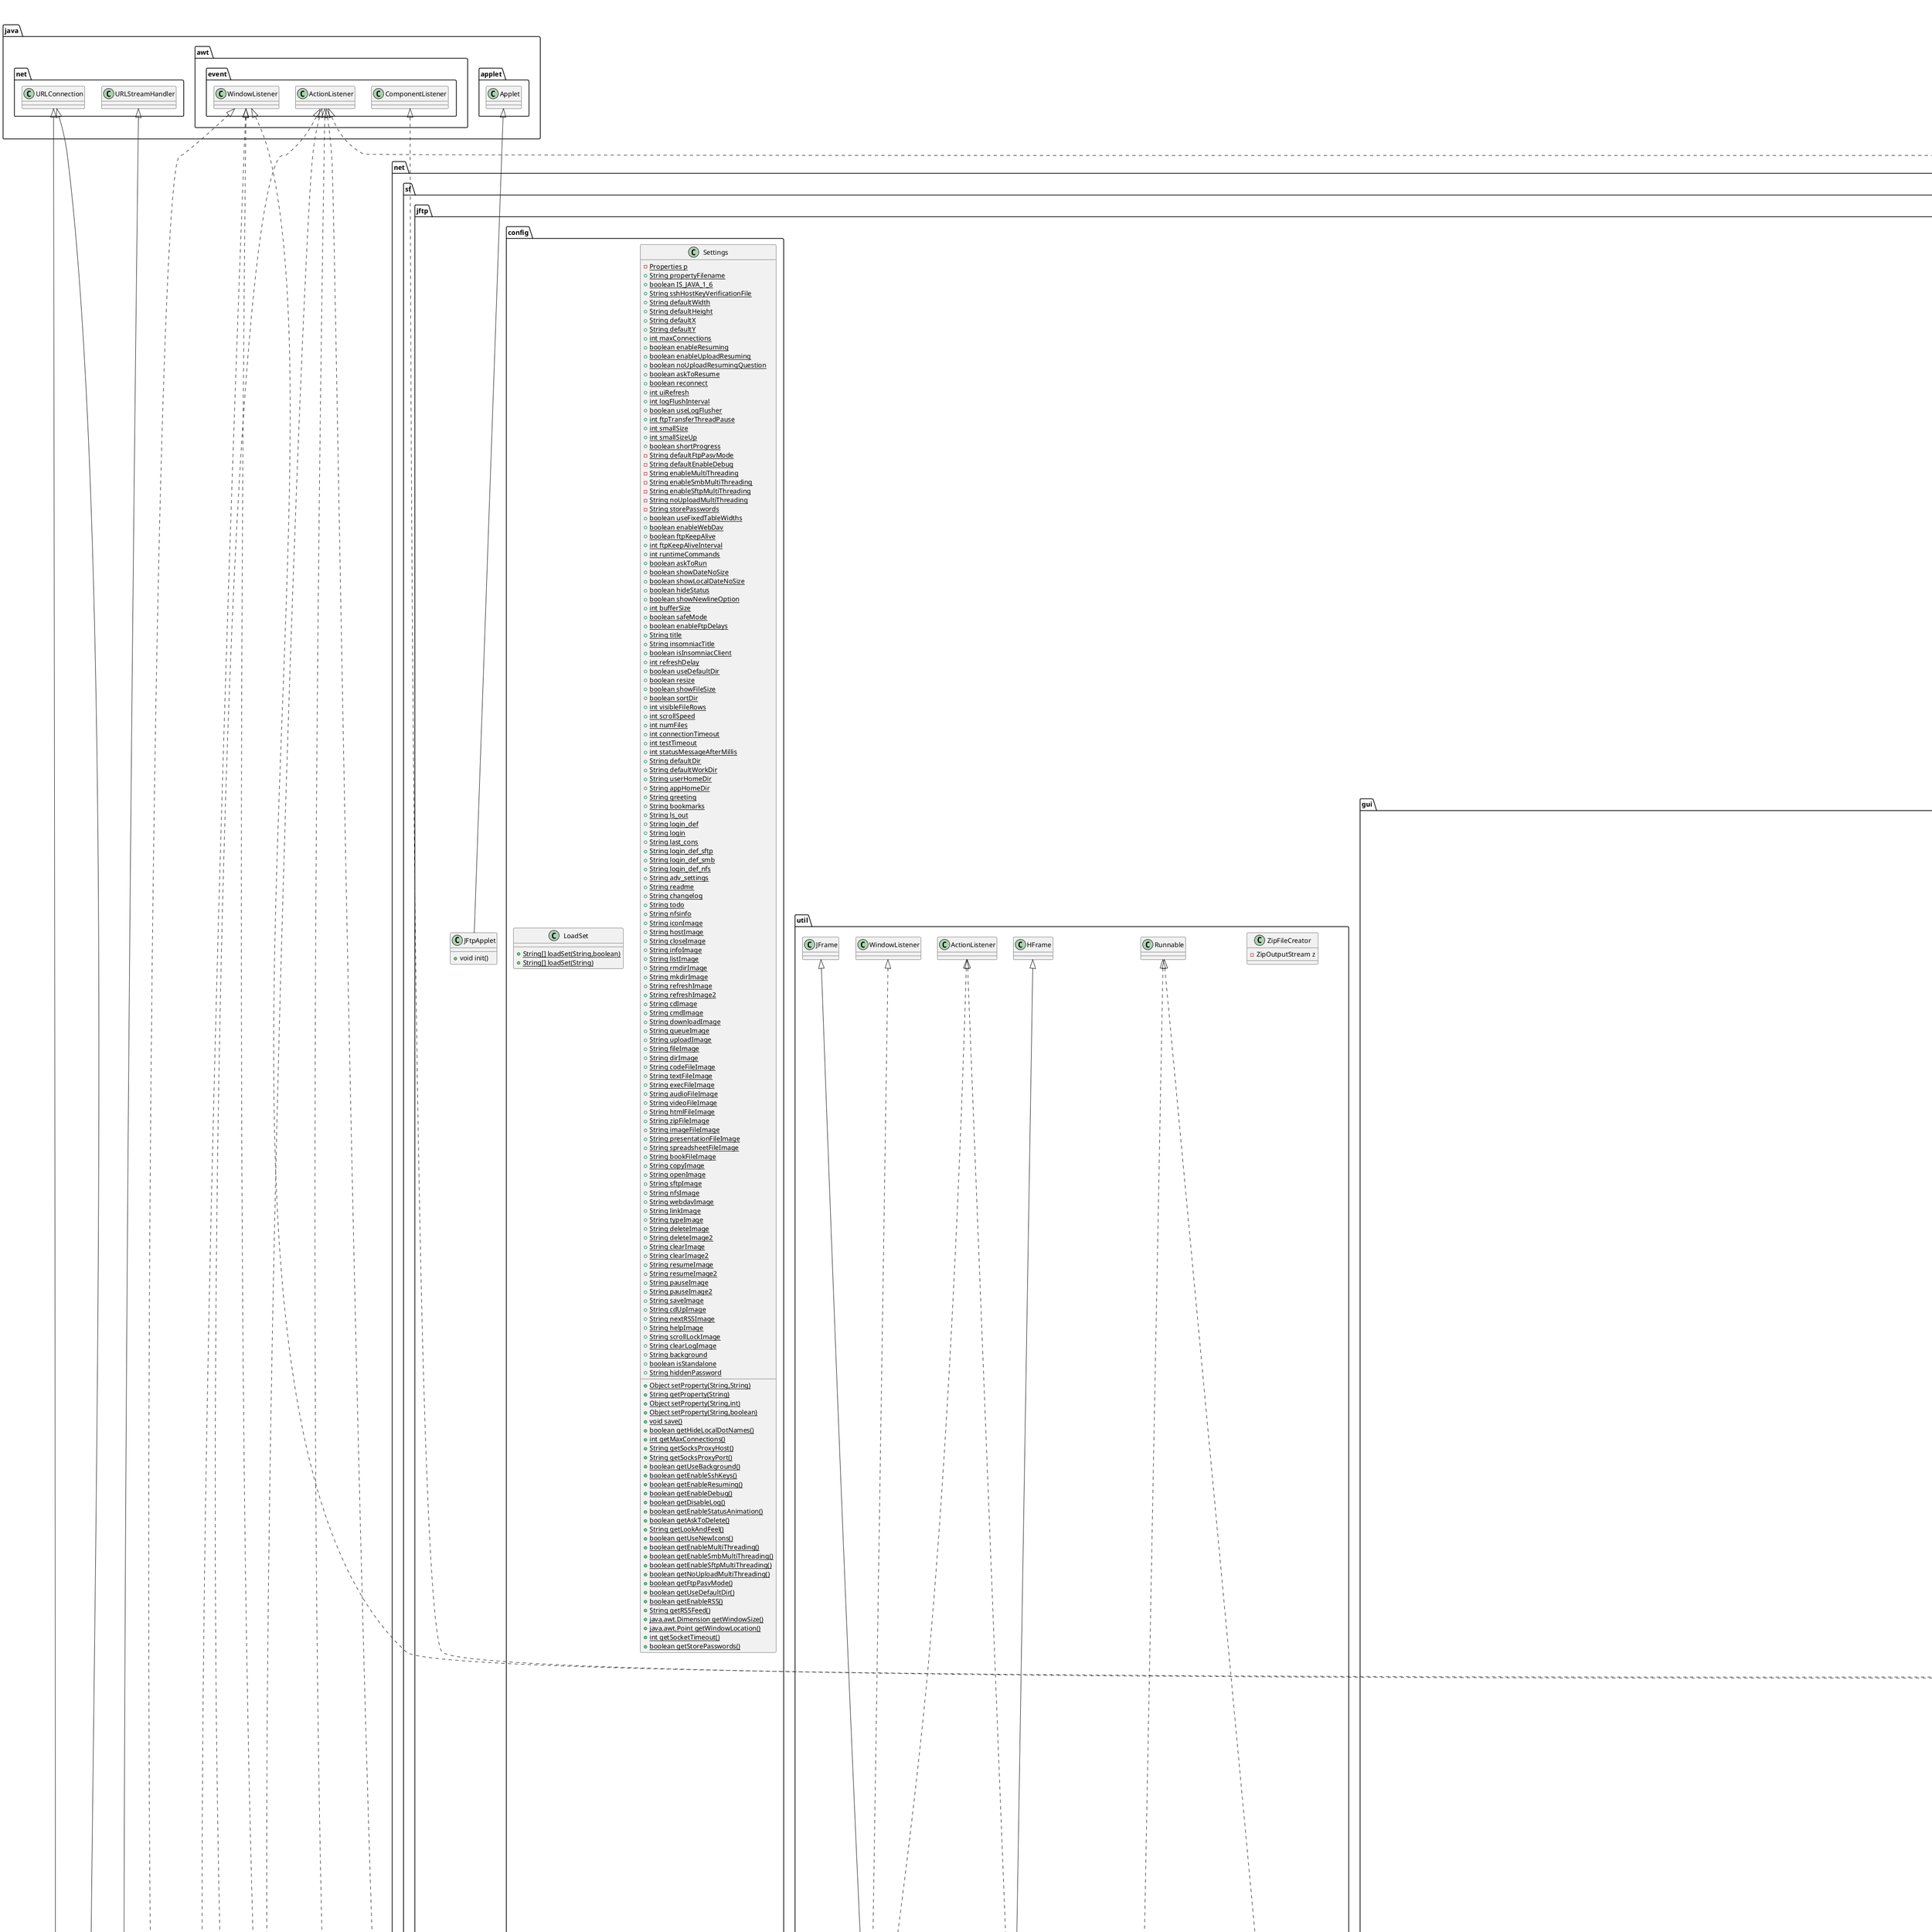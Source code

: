 @startuml
class net.sf.jftp.event.FtpEvent {
- int code
- String message
+ String eventMsg()
+ int eventCode()
}
class net.sf.jftp.gui.hostchooser.SftpHostChooser {
+ HTextField host
+ HTextField user
+ HTextField port
+ HPasswordField pass
+ JComboBox enc
+ JComboBox cs
+ JComboBox keys
+ JLabel encL
+ JLabel csL
+ JLabel keysL
+ JLabel keyfileL
- HButton ok
- HButton keyfile
- ComponentListener listener
- boolean useLocal
- String keyfileName
+ void init()
+ void stateChanged(ChangeEvent)
+ void update()
+ void update(String)
+ void actionPerformed(ActionEvent)
+ void windowClosing(WindowEvent)
+ void windowClosed(WindowEvent)
+ void windowActivated(WindowEvent)
+ void windowDeactivated(WindowEvent)
+ void windowIconified(WindowEvent)
+ void windowDeiconified(WindowEvent)
+ void windowOpened(WindowEvent)
+ void pause(int)
}
class net.sf.jftp.gui.tasks.ExternalDisplayer {
- JTextArea info
- JButton close
+ void actionPerformed(ActionEvent)
+ Insets getInsets()
}
class net.sf.jftp.gui.framework.ProgressBarList {
- int index
+ void setListData(DirEntry[])
+ ProgressbarItem getSelectedValue()
+ int getSelectedIndex()
+ void setSelectedIndex(int)
+ void setTransferred(String,long,String,long)
}
class net.sf.jftp.gui.hostchooser.NfsHostChooser {
+ {static} HTextField host
+ {static} HTextField user
+ {static} HPasswordField pass
+ {static} HButton info
- HPanel okP
- HButton ok
- ComponentListener listener
- boolean useLocal
+ void init()
+ void update()
+ void actionPerformed(ActionEvent)
+ void windowClosing(WindowEvent)
+ void windowClosed(WindowEvent)
+ void windowActivated(WindowEvent)
+ void windowDeactivated(WindowEvent)
+ void windowIconified(WindowEvent)
+ void windowDeiconified(WindowEvent)
+ void windowOpened(WindowEvent)
+ void pause(int)
}
class net.sf.jftp.gui.framework.GUIDefaults {
+ {static} Color mainBack
+ {static} Color back
+ {static} Color sizeBack
+ {static} Color front
+ {static} Color white
+ {static} Color red
+ {static} Color blue
+ {static} Color green
+ {static} Color activeColor
+ {static} Color activatedColor
+ {static} Color cdColor
+ {static} Color deniedColor
+ {static} Color writableColor
+ {static} Color defaultColor
+ {static} Color light
+ {static} Color lightActive
+ {static} Font small
+ {static} Font font
+ {static} Font active
+ {static} Font menuFont
+ {static} Font status
+ {static} Font monospaced
}
class net.sf.jftp.gui.tasks.Remover {
- HTextField text
- HButton ok
- HButton cancel
- HPanel okP
- String type
+ void actionPerformed(ActionEvent)
}
class net.sf.jftp.system.logging.SystemLogger {
+ void debug(String)
+ void debugRaw(String)
+ void debug(String,Throwable)
+ void warn(String)
+ void warn(String,Throwable)
+ void error(String)
+ void error(String,Throwable)
+ void info(String)
+ void info(String,Throwable)
+ void fatal(String)
+ void fatal(String,Throwable)
}
class net.sf.jftp.gui.tasks.HttpBrowser {
+ void hyperlinkUpdate(HyperlinkEvent)
}
class net.sf.jftp.net.FtpKeepAliveThread {
- Thread runner
- FtpConnection conn
+ void run()
}
class net.sf.jftp.gui.framework.Updater {
}
class net.sf.jftp.tools.FileSearch {
- int currentDepth
- Hashtable checked
+ {static} boolean quiet
+ {static} boolean ultraquiet
~ String localDir
~ int MAX
~ int MIN_TERM
~ int MIN_FACTOR
~ boolean LOAD
~ String[] typeArray
~ String[] termArray
~ String[] optArray
~ String[] ignoreArray
~ String[] scanArray
+ {static} void main(String[])
}
class net.sf.jftp.tools.Getter {
- String localDir
+ String fetch(String)
+ void fetch(String,boolean)
+ {static} void chill(int)
}
class net.sf.jftp.util.JHostChooser {
- JLabel hostL
- JLabel portL
- JTextField host
- JTextField port
- JPanel p1
- JPanel okP
- JButton ok
+ void actionPerformed(ActionEvent)
+ Insets getInsets()
}
class net.sf.jftp.gui.tasks.PathChanger {
- HTextField text
- HButton ok
- String type
+ void actionPerformed(ActionEvent)
}
class net.sf.jftp.gui.tasks.ProxyChooser {
- HTextField proxy
- HTextField port
- HButton ok
+ void actionPerformed(ActionEvent)
}
class net.sf.jftp.net.server.FtpServer {
- int port
- int dataPort
+ void run()
+ {static} void main(String[])
}
class net.sf.jftp.gui.base.UIUtils {
+ {static} String getPasswordFromUser(JComponent)
+ {static} void runCommand(String)
}
class net.sf.jftp.gui.base.Spawn {
- Thread runner
- String cmd
+ void run()
}
class net.sf.jftp.gui.base.dir.DirEntry {
+ {static} int R
+ {static} int W
+ {static} int DENIED
~ {static} Hashtable extensionMap
~ {static} Object[] extensions
+ String file
- JLabel c
+ boolean selected
+ ActionListener who
- Image img
+ boolean isFile
- boolean isDirectory
- long size
- long transferred
- boolean isLink
- int accessible
- boolean noRender
+ Date date
+ void setFile()
+ void setDirectory()
+ void setNoRender()
+ boolean getNoRender()
+ void setPermission(int)
+ int getPermission()
+ void setSelected(boolean)
+ boolean isDirectory()
+ boolean isFile()
+ boolean isSelected()
+ String toString()
+ Image getImage()
+ ImageIcon getImageIcon()
+ void setDate(Date)
+ String getDate()
+ void setFileSize(long)
+ String getFileSize()
+ long getRawSize()
+ void setLink()
+ boolean isLink()
+ long getTransferred()
+ void setTransferred(long)
}
class net.sf.jftp.net.wrappers.WebdavConnection {
+ {static} int webdavBuffer
- String path
- String pwd
- Vector listeners
- String[] files
- String[] size
- int[] perms
- String baseFile
- int fileCount
- boolean shortProgress
- String user
- String pass
+ int removeFileOrDir(String)
+ void sendRawCommand(String)
+ void disconnect()
+ boolean isConnected()
+ String getPWD()
+ boolean cdup()
+ boolean mkdir(String)
+ void list()
+ boolean chdir(String)
+ boolean chdirNoRefresh(String)
+ String getLocalPath()
+ String processPath(String)
+ boolean setLocalPath(String)
+ String[] sortLs()
+ String[] sortSize()
+ int[] getPermissions()
+ int handleDownload(String)
+ int handleUpload(String)
+ int download(String)
+ int upload(String)
+ int upload(String,InputStream)
+ InputStream getDownloadInputStream(String)
+ void addConnectionListener(ConnectionListener)
+ void setConnectionListeners(Vector)
+ void fireDirectoryUpdate()
+ boolean login(String,String)
+ void fireProgressUpdate(String,String,int)
+ Date[] sortDates()
+ boolean rename(String,String)
}
class net.sf.jftp.gui.framework.HButton {
}
class net.sf.jftp.gui.base.Properties {
- Label fileL
- Label sizeL
- HButton ok
- HPanel okP
- String type
- String file
+ void actionPerformed(ActionEvent)
}
class net.sf.jftp.net.wrappers.StartConnection {
+ {static} FtpConnection con
+ {static} String keyfile
+ {static} void setSshKeyfile(String)
+ {static} boolean startCon(String,String,String,String,int,String,boolean)
+ {static} int startFtpCon(String,String,String,int,String,boolean)
+ {static} int startFtpCon(String,String,String,int,String,boolean,String)
}
class net.sf.jftp.net.DataConnection {
+ {static} String GET
+ {static} String PUT
+ {static} String FAILED
+ {static} String FINISHED
+ {static} String DFINISHED
+ {static} String GETDIR
+ {static} String PUTDIR
- BufferedInputStream in
- BufferedOutputStream out
- Thread reciever
- int port
+ Socket sock
- ServerSocket ssock
- String type
- String file
- String host
- boolean resume
+ boolean finished
- boolean isThere
- long start
- FtpConnection con
- int skiplen
- boolean justStream
- boolean ok
- String localfile
- String newLine
- String LINEEND
+ void run()
+ InputStream getInputStream()
+ FtpConnection getCon()
+ void reset()
+ boolean isThere()
+ void setType(String)
+ boolean isOK()
+ void interrupt()
}
class net.sf.jftp.net.server.FtpServerSocket {
+ {static} int port
+ {static} int dataPort
- {static} ArrayList commands
- Socket socket
- BufferedReader in
- PrintWriter out
- Hashtable methods
- File directory
- ResourceBundle bundle
- ServerSocket pasvSocket
- boolean passive
- int activePort
- String structure
- String transferMode
- String type
- String rootDir
- String currentDir
+ void motd()
+ void user(String)
+ void pass(String)
+ void syst(String)
+ void type(String)
+ void stru(String)
+ void mode(String)
+ void rein(String)
+ void smnt(String)
+ void quit(String)
+ void pwd(String)
+ void cwd(String)
+ void cdup(String)
+ void noop(String)
+ void help(String)
+ void stat(String)
+ void mkd(String)
+ void feat(String)
+ void pasv(String)
+ void list(String)
+ void nlst(String)
+ void port(String)
+ void opts(String)
+ void lang(String)
+ void auth(String)
+ void setRoot(String)
+ void run()
+ {static} void main(String[])
}
class net.sf.jftp.JFtpApplet {
+ void init()
}
class net.sf.jftp.gui.base.dir.DirPanel {
+ int length
+ String[] files
+ DirEntry[] dirEntry
+ String type
+ long oldtime
+ DownloadList dList
+ BasicConnection con
+ String path
+ JList jl
+ boolean setPath(String)
+ void setType(String)
+ String getPath()
+ String getType()
+ void setDownloadList(DownloadList)
+ BasicConnection getCon()
+ void setCon(BasicConnection)
+ void fresh()
+ void actionPerformed(Object,String)
+ void lock(boolean)
+ void unlock(boolean)
}
class net.sf.jftp.event.EventProcessor {
- {static} Hashtable table
- Vector buffer
- boolean done
+ void accept(Event)
+ {static} void addHandler(int,EventHandler)
+ boolean handle(Event)
+ void run()
}
class net.sf.jftp.gui.framework.HImage {
+ {static} Image getImage(Component,String)
+ {static} ImageIcon getImageIcon(String,String)
}
class net.sf.jftp.gui.base.LogFlusher {
- Thread runner
+ void run()
}
class net.sf.jftp.gui.tasks.NativeHttpBrowser {
+ {static} void main(String[])
}
class net.sf.jftp.gui.framework.ProgressbarItem {
- DirEntry d
- JProgressBar bar
+ void update(long,long,String)
+ DirEntry getDirEntry()
+ void deselect()
+ void select()
+ Insets getInsets()
}
class net.sf.jftp.net.JConnection {
- int timeout
- String host
- int port
- PrintStream out
- BufferedReader in
- Socket s
- boolean isOk
- boolean established
- Thread runner
- int localPort
+ void run()
+ boolean isThere()
+ void send(String)
+ PrintStream getInetOutputStream()
+ BufferedReader getReader()
+ int getLocalPort()
+ InetAddress getLocalAddress()
+ BufferedReader getIn()
+ void setIn(BufferedReader)
+ PrintStream getOut()
+ void setOut(PrintStream)
}
class net.sf.jftp.net.wrappers.HttpTransfer {
- String url
- String localPath
- String file
+ boolean work
+ boolean pause
+ Thread runner
- Vector listeners
- int stat
- ConnectionHandler handler
+ void prepare()
+ void run()
+ void fireProgressUpdate(String,String,int)
+ int getStatus()
+ boolean hasStarted()
+ FtpConnection getFtpConnection()
+ DataConnection getDataConnection()
}
abstract class net.sf.jftp.net.Transfer {
+ {static} String PAUSED
+ {static} String QUEUED
+ {static} String REMOVED
+ {static} String UPLOAD
+ {static} String DOWNLOAD
+ boolean work
+ boolean pause
+ {abstract}void prepare()
+ {abstract}int getStatus()
+ {abstract}boolean hasStarted()
+ {abstract}FtpConnection getFtpConnection()
+ {abstract}DataConnection getDataConnection()
}
class net.sf.jftp.gui.tasks.HostList {
- String promptHost
- String promptUser
- String promptPass
- String promptName
- String promptPort
- String promptButtonCancel
- String promptButtonOk
- String promptButtonSave
- String promptButtonNew
- String promptButtonDelete
- String promptDialogTitle
- JPanel jpHostInfo
- JTextField jtfHost
- JTextField jtfUser
- JPasswordField jtfPass
- JTextField jtfName
- JTextField jtfPort
- JLabel jlHost
- JLabel jlUser
- JLabel jlPass
- JLabel jlName
- JLabel jlPort
- JSplitPane jsplitpane
- JScrollPane jscrollpane
- JPanel jpbuttons
- JButton jbsave
- JButton jbcancel
- JButton jbok
- JButton jbnew
- JButton jbdelete
- JList hostList
- DefaultListModel hostListModel
- FtpHost selectedHostInfo
+ FtpHost getFtpHost()
+ void onSelectHost()
+ void onDelete()
+ void onSave()
+ void onOk()
+ void onCancel()
+ void onNew()
}
class net.sf.jftp.event.EventCollector {
# Vector buffer
+ void accept(Event)
}
class net.sf.jftp.net.wrappers.SmbConnection {
+ {static} int smbBuffer
- String path
- String pwd
- Vector listeners
- String[] files
- String[] size
- int[] perms
- String user
- String pass
- String host
- String domain
- String baseFile
- int fileCount
- boolean isDirUpload
- boolean shortProgress
- boolean dummy
- boolean connected
+ int removeFileOrDir(String)
+ void sendRawCommand(String)
+ void disconnect()
+ boolean isConnected()
+ String getPWD()
+ boolean cdup()
+ boolean mkdir(String)
+ void list()
+ boolean chdir(String)
+ boolean chdir(String,boolean)
+ boolean chdirNoRefresh(String)
+ String getLocalPath()
+ boolean setLocalPath(String)
+ String[] sortLs()
+ String[] sortSize()
+ int[] getPermissions()
+ int handleUpload(String)
+ int handleDownload(String)
+ int upload(String)
+ int download(String)
+ void addConnectionListener(ConnectionListener)
+ void setConnectionListeners(Vector)
+ void fireDirectoryUpdate()
+ boolean login(String,String)
+ void fireProgressUpdate(String,String,int)
+ void fireActionFinished(SmbConnection)
+ int upload(String,InputStream)
+ InputStream getDownloadInputStream(String)
+ Date[] sortDates()
+ boolean rename(String,String)
}
class net.sf.jftp.system.CommandLine {
- EventCollector eventCollector
+ boolean handle(Event)
+ void run()
+ {static} void main(String[])
}
class net.sf.jftp.JFtp {
+ {static} boolean mainUsed
+ {static} StatusPanel statusP
+ {static} JLabel statusL
+ {static} JFrame mainFrame
+ {static} Dir localDir
+ {static} Dir remoteDir
+ {static} DownloadList dList
+ {static} DownloadQueue dQueue
+ {static} boolean uiBlocked
+ {static} HostInfo hostinfo
- {static} ConnectionHandler defaultConnectionHandler
+ {static} JDesktopPane desktop
- {static} JScrollPane logSp
+ {static} JTextArea log
+ {static} boolean doScroll
+ {static} AppMenuBar menuBar
+ {static} int CAPACITY
+ {static} int CONNECTION_DATA_LENGTH
+ {static} DropTarget dropTarget
+ {static} DropTargetListener dtListener
+ {static} int acceptableActions
- LogFlusher flusher
- boolean initSize
+ JTabbedPane remoteConnectionPanel
+ JTabbedPane localConnectionPanel
- String oldText
- HDesktopBackground background
- JToolBar bottomBar
- JSplitPane workP
- JSplitPane logP
- JInternalFrame j1
- JInternalFrame j2
- JInternalFrame j3
- JInternalFrame j4
- JInternalFrame j5
- {static} Hashtable<String,JInternalFrame> internalFrames
+ HostChooser hc
- String buffer
- long oldtime
- UpdateDaemon daemon
+ RSSFeeder feeder
+ void init()
+ void addRSS()
+ {static} String getHost()
+ {static} void setHost(String)
+ {static} void localUpdate()
+ {static} void remoteUpdate()
+ void windowClosing(WindowEvent)
+ {static} void safeDisconnect()
+ void windowClosed(WindowEvent)
+ void windowActivated(WindowEvent)
+ void windowDeactivated(WindowEvent)
+ void windowIconified(WindowEvent)
+ void windowDeiconified(WindowEvent)
+ void windowOpened(WindowEvent)
+ void componentHidden(ComponentEvent)
+ void componentMoved(ComponentEvent)
+ void componentShown(ComponentEvent)
+ void componentResized(ComponentEvent)
+ void addBackgroundImage()
+ {static} void main(String[])
+ {static} void clearLog()
+ void debug(String)
+ void debugRaw(String)
+ void debug(String,Throwable)
+ void warn(String)
+ void warn(String,Throwable)
+ void error(String)
+ void error(String,Throwable)
+ void info(String)
+ void info(String,Throwable)
+ void fatal(String)
+ void fatal(String,Throwable)
+ void debugSize(int,boolean,boolean,String)
+ {static} String getVersion()
+ {static} ConnectionHandler getConnectionHandler()
+ void fireUpdate()
+ void ensureLogging()
+ void setLookAndFeel(String)
+ void addConnection(String,BasicConnection)
+ void addLocalConnection(String,BasicConnection)
+ void stateChanged(ChangeEvent)
+ void closeCurrentTab()
+ void closeCurrentLocalTab()
+ void addToDesktop(String,Component,int,int)
+ void removeFromDesktop(int)
+ {static} void setAppCursor(Cursor)
+ void setClosable(int,boolean)
+ void setLocation(int,int,int)
+ {static} void updateMenuBar()
+ void internalFrameClosing(InternalFrameEvent)
+ void internalFrameActivated(InternalFrameEvent)
+ void internalFrameClosed(InternalFrameEvent)
+ void internalFrameDeactivated(InternalFrameEvent)
+ void internalFrameDeiconified(InternalFrameEvent)
+ void internalFrameIconified(InternalFrameEvent)
+ void internalFrameOpened(InternalFrameEvent)
+ void drop()
+ void handleDrop(DropTargetDropEvent,Transferable)
}
class net.sf.jftp.JFtp$DTListener {
+ void dragEnter(DropTargetDragEvent)
+ void dragOver(DropTargetDragEvent)
+ void dropActionChanged(DropTargetDragEvent)
+ void dragExit(DropTargetEvent)
+ void drop(DropTargetDropEvent)
}
class net.sf.jftp.gui.framework.TransferComponent {
}
class net.sf.jftp.net.FtpURLStreamHandler {
+ URLConnection openConnection(URL)
}
interface net.sf.jftp.event.FtpEventConstants {
+ {static} int FTPCommand
+ {static} int FTPPrompt
+ {static} int FTPShutdown
}
class net.sf.jftp.gui.base.dir.DirCellRenderer {
~ {static} ImageIcon longIcon
~ {static} ImageIcon shortIcon
- Object value
+ Component getListCellRendererComponent(JList,Object,int,boolean,boolean)
}
class net.sf.jftp.gui.base.LocalDir {
~ {static} String deleteString
~ {static} String mkdirString
~ {static} String refreshString
~ {static} String cdString
~ {static} String cmdString
~ {static} String downloadString
~ {static} String uploadString
~ {static} String zipString
~ {static} String cpString
~ {static} String rnString
~ {static} String cdUpString
~ HImageButton deleteButton
~ HImageButton mkdirButton
~ HImageButton cmdButton
~ HImageButton refreshButton
~ HImageButton cdButton
~ HImageButton uploadButton
~ HImageButton zipButton
~ HImageButton cpButton
~ HImageButton rnButton
- DirCanvas label
- boolean pathChanged
- boolean firstGui
- int pos
- JPanel p
- JToolBar buttonPanel
- JToolBar currDirPanel
- DefaultListModel jlm
- JScrollPane jsp
- int tmpindex
- Hashtable dummy
- JPopupMenu popupMenu
- JMenuItem runFile
- JMenuItem viewFile
- JMenuItem props
- DirEntry currentPopup
- String sortMode
~ String[] sortTypes
- JComboBox sorter
~ HImageButton cdUpButton
- boolean dateEnabled
+ void gui_init()
+ void doChdir(String)
+ void setViewPort()
+ void gui(boolean)
+ void setDirList(boolean)
+ boolean chdir(String)
+ void actionPerformed(ActionEvent)
+ void blockedTransfer(int)
+ void lock(boolean)
+ void unlock(boolean)
+ void fresh()
+ void transfer()
+ void startTransfer(DirEntry)
+ void transfer(int)
+ void safeUpdate()
+ void actionPerformed(Object,String)
+ void updateProgress(String,String,long)
+ void connectionInitialized(BasicConnection)
+ void actionFinished(BasicConnection)
+ void connectionFailed(BasicConnection,String)
+ void updateRemoteDirectory(BasicConnection)
+ void showContentWindow(String,DirEntry)
+ void keyPressed(KeyEvent)
+ void keyReleased(KeyEvent)
+ void keyTyped(KeyEvent)
}
class net.sf.jftp.system.UpdateDaemon {
- {static} int rem
- {static} int loc
- {static} int log
- {static} int reg
- {static} int cal
- Thread runner
- JFtp jftp
+ {static} void updateRemoteDirGUI()
+ {static} void updateRemoteDir()
+ {static} void updateLocalDir()
+ {static} void updateLog()
+ {static} void updateCall()
+ void run()
}
class net.sf.jftp.net.ConnectionHandler {
- Hashtable<String,Transfer> connections
+ void addConnection(String,Transfer)
+ void removeConnection(String)
+ Hashtable<String,Transfer> getConnections()
+ int getConnectionSize()
}
class net.sf.jftp.gui.tasks.Renamer {
+ HTextField text
- HButton ok
- HPanel okP
- String oldName
- String path
+ void actionPerformed(ActionEvent)
}
abstract class net.sf.jftp.event.Event {
+ {abstract}int eventCode()
}
class net.sf.jftp.net.FilesystemConnection {
+ {static} int filesystemBuffer
- String path
- String pwd
- Vector<ConnectionListener> listeners
- String[] files
- String[] size
- int[] perms
- String baseFile
- int fileCount
- boolean shortProgress
+ Vector<Date> dateVector
+ int removeFileOrDir(String)
+ void sendRawCommand(String)
+ void disconnect()
+ boolean isConnected()
+ String getPWD()
+ boolean cdup()
+ boolean mkdir(String)
+ void list()
+ boolean chdir(String)
+ boolean chdirNoRefresh(String)
+ String getLocalPath()
+ String processPath(String)
+ boolean setLocalPath(String)
+ String[] sortLs()
+ String[] sortSize()
+ int[] getPermissions()
+ int handleDownload(String)
+ int handleUpload(String)
+ int download(String)
+ int upload(String)
+ int upload(String,InputStream)
+ InputStream getDownloadInputStream(String)
+ void addConnectionListener(ConnectionListener)
+ void setConnectionListeners(Vector<ConnectionListener>)
+ void fireDirectoryUpdate()
+ boolean login(String,String)
+ void fireProgressUpdate(String,String,int)
+ Date[] sortDates()
+ boolean rename(String,String)
}
class net.sf.jftp.gui.framework.LoadPanel {
}
class net.sf.jftp.net.FtpURLConnection {
- FtpConnection connection
- String username
- String password
- int loginFlag
+ void connect()
+ FtpConnection getFtpConnection()
+ InputStream getInputStream()
+ OutputStream getOutputStream()
+ String getUser()
+ String getPass()
+ String getHost()
+ int getPort()
+ int getLoginResponse()
+ boolean loginSucceeded()
+ {static} void main(String[])
}
class net.sf.jftp.net.FtpTransfer {
- String host
- int port
- String localPath
- String remotePath
- String file
- String user
- String pass
- FtpConnection con
- String type
+ Thread runner
- int stat
- boolean started
- ConnectionHandler handler
- Vector<ConnectionListener> listeners
- String newName
- int transferStatus
- String crlf
+ void prepare()
+ void run()
+ int getStatus()
+ int getTransferStatus()
+ boolean hasStarted()
+ FtpConnection getFtpConnection()
+ DataConnection getDataConnection()
}
class net.sf.jftp.gui.framework.HFrame {
+ void fixLocation()
+ {static} void fixLocation(Window)
}
class net.sf.jftp.gui.base.StatusCanvas {
~ JLabel host
~ JLabel separator
~ JLabel text
~ String drawText
~ int pos
~ Image image
~ Graphics offg
~ boolean slide
~ int interval
~ boolean fwd
+ void setInterval(int)
+ void forward()
+ void setText(String)
+ void scrollText(String)
+ void setHost(String)
+ String getHost()
+ void fresh()
+ void paintComponent(Graphics)
+ void update(Graphics)
}
class net.sf.jftp.net.FtpConnection {
- {static} boolean TESTMODE
+ {static} String ASCII
+ {static} String BINARY
+ {static} String EBCDIC
+ {static} String L8
+ {static} String STREAM
+ {static} String BLOCKED
+ {static} String COMPRESSED
- {static} String NEGATIVE
- {static} String NEGATIVE2
- {static} String POSITIVE
- {static} String PROCEED
- {static} char MORE_LINES_APPENDED
+ {static} String LIST_DEFAULT
+ {static} String LIST
- {static} boolean useStream
- {static} boolean useBlocked
- {static} boolean useCompressed
- {static} int porta
- {static} int portb
+ boolean hasUploaded
+ boolean work
- boolean msg
- boolean ok
- String pwd
- String initCWD
- String[] loginAck
- String osType
- String dataType
- List<FtpTransfer> transfers
- boolean modeStreamSet
- DataConnection dcon
- Vector<ConnectionListener> listeners
- ConnectionHandler handler
- FtpKeepAliveThread keepAliveThread
- String localPath
- String host
- String username
- String password
- int port
- BufferedReader in
- JConnection jcon
- boolean connected
- boolean shortProgress
- boolean isDirUpload
- String baseFile
- int fileCount
- String typeNow
- String crlf
+ Vector<Date> dateVector
+ Vector<String> currentListing
+ Vector<String> currentFiles
+ Vector<String> currentSizes
+ Vector<String> currentPerms
+ int login(String,String)
+ FtpKeepAliveThread getKeepAliveThread()
+ String[] sortSize()
+ int[] getPermissions()
+ String[] sortLs()
+ String getOsType()
+ int handleDownload(String)
+ int download(String)
+ InputStream getDownloadInputStream(String)
+ int handleUpload(String)
+ int handleUpload(String,String)
+ int upload(String)
+ int upload(String,String)
+ int upload(String,InputStream)
+ int upload(String,String,InputStream)
+ int removeFileOrDir(String)
+ void disconnect()
+ void sendRawCommand(String)
+ String getLine(String)
+ String getLine(String[])
+ boolean isConnected()
+ String getPWD()
+ String getCachedPWD()
+ boolean chdirRaw(String)
+ boolean cdup()
+ boolean mkdir(String)
+ void list()
+ boolean chdir(String)
+ boolean chdirNoRefresh(String)
+ void pause(int)
+ String getLocalPath()
+ boolean setLocalPath(String)
+ int exists(String)
+ boolean rename(String,String)
+ int getPort()
+ void binary()
+ void ascii()
+ boolean type(String)
+ String getTypeNow()
+ void noop()
+ void abort()
+ String system()
+ void modeStream()
+ void modeBlocked()
+ void modeCompressed()
+ String mode(String)
+ String getHost()
+ String getUsername()
+ String getPassword()
+ DataConnection getDataConnection()
+ void addConnectionListener(ConnectionListener)
+ void setConnectionListeners(Vector<ConnectionListener>)
+ void fireDirectoryUpdate(FtpConnection)
+ void fireProgressUpdate(String,String,long)
+ void fireConnectionInitialized(FtpConnection)
+ void fireConnectionFailed(FtpConnection,String)
+ void fireActionFinished(FtpConnection)
+ ConnectionHandler getConnectionHandler()
+ void setConnectionHandler(ConnectionHandler)
+ FtpTransfer getLastInitiatedTransfer()
+ void abortTransfer()
+ Date[] sortDates()
+ String getCRLF()
+ BufferedReader getIn()
+ void setIn(BufferedReader)
+ BufferedReader getCommandInputReader()
+ OutputStream getCommandOutputStream()
}
class net.sf.jftp.tools.HttpSpider {
- HTextField host
- HTextField type
- HTextField depth
- HTextField dir
- JPanel p1
- JPanel okP
- JButton ok
- int currentDepth
- int MAX
- String[] typeArray
- String localDir
- String[] argv
- Thread runner
- boolean stopflag
- JButton stop
+ void actionPerformed(ActionEvent)
+ void run()
+ Insets getInsets()
}
class net.sf.jftp.tools.Holer {
- String localDir
+ String holZeug(String)
+ void bringAnStart(String,boolean)
}
class net.sf.jftp.net.wrappers.Sftp2Connection {
+ {static} int smbBuffer
- String path
- String pwd
- Vector listeners
- String[] files
- String[] size
- int[] perms
- String user
- String pass
- String host
- String baseFile
- int fileCount
- boolean isDirUpload
- boolean shortProgress
- int port
- boolean connected
- String keyfile
- Session session
- ChannelSftp channel
+ int removeFileOrDir(String)
+ void sendRawCommand(String)
+ void disconnect()
+ boolean isConnected()
+ String getPWD()
+ boolean mkdir(String)
+ void list()
+ boolean chdir(String)
+ boolean chdir(String,boolean)
+ boolean cdup()
+ boolean chdirNoRefresh(String)
+ String getLocalPath()
+ boolean setLocalPath(String)
+ String[] sortLs()
+ String[] sortSize()
+ int[] getPermissions()
+ int handleUpload(String)
+ int handleDownload(String)
+ int upload(String)
+ int download(String)
+ boolean rename(String,String)
+ void addConnectionListener(ConnectionListener)
+ void setConnectionListeners(Vector)
+ void fireDirectoryUpdate()
+ boolean login(String,String)
+ void fireProgressUpdate(String,String,int)
+ void fireActionFinished(Sftp2Connection)
+ int upload(String,InputStream)
+ InputStream getDownloadInputStream(String)
+ Date[] sortDates()
}
class net.sf.jftp.net.wrappers.MyUserInfo {
~ String password
+ String getPassword()
+ boolean promptYesNo(String)
+ String getPassphrase()
+ boolean promptPassphrase(String)
+ boolean promptPassword(String)
+ void showMessage(String)
}
interface net.sf.jftp.gui.base.dir.Dir {
+ void setDownloadList(DownloadList)
+ BasicConnection getCon()
+ void setCon(BasicConnection)
+ void actionPerformed(Object,String)
+ String getPath()
+ boolean setPath(String)
+ String getType()
+ void setType(String)
+ void fresh()
+ void lock(boolean)
+ void unlock(boolean)
}
class net.sf.jftp.gui.framework.FileTransferable {
+ {static} DataFlavor plainTextFlavor
+ {static} DataFlavor[] flavors
- {static} List flavorList
+ DataFlavor[] getTransferDataFlavors()
+ boolean isDataFlavorSupported(DataFlavor)
+ Object getTransferData(DataFlavor)
}
class net.sf.jftp.gui.tasks.AutoRemover {
}
class net.sf.jftp.gui.tasks.AddBookmarks {
- {static} JFtp jftp
- HButton add
- HButton addAndConnect
+ HComboBox protocols
+ HTextField host
+ HTextField user
+ HPasswordField pass
+ HTextField port
+ HTextField dirOrDom
+ HComboBox isLocal
+ void init()
+ void update()
+ void windowClosing(WindowEvent)
+ void windowClosed(WindowEvent)
+ void windowActivated(WindowEvent)
+ void windowDeactivated(WindowEvent)
+ void windowIconified(WindowEvent)
+ void windowDeiconified(WindowEvent)
+ void windowOpened(WindowEvent)
+ void actionPerformed(ActionEvent)
}
class net.sf.jftp.gui.base.AppMenuBar {
+ {static} JCheckBoxMenuItem fadeMenu
+ {static} JCheckBoxMenuItem askToDelete
+ {static} JCheckBoxMenuItem debug
+ {static} JCheckBoxMenuItem disableLog
+ {static} JMenuItem clearItems
- JFtp jftp
~ JMenu file
~ JMenu opt
~ JMenu view
~ JMenu tools
~ JMenu bookmarks
~ JMenu info
~ JMenu lf
~ JMenu background
~ JMenu ftp
~ JMenu smb
~ JMenu sftp
~ JMenu security
~ JMenu experimental
~ JMenu rss
~ JMenu cnn
~ JMenuItem localFtpCon
~ JMenuItem localSftpCon
~ JMenuItem localSmbCon
~ JMenuItem localNfsCon
~ JMenuItem localWebdavCon
~ JMenuItem closeLocalCon
~ JMenuItem ftpCon
~ JMenuItem sftpCon
~ JMenuItem smbCon
~ JMenuItem nfsCon
~ JMenuItem webdavCon
~ JMenuItem close
~ JMenuItem exit
~ JMenuItem readme
~ JMenuItem changelog
~ JMenuItem todo
~ JMenuItem hp
~ JMenuItem opts
~ JMenuItem http
~ JMenuItem raw
~ JMenuItem spider
~ JMenuItem shell
~ JMenuItem loadAudio
~ JCheckBoxMenuItem rssDisabled
~ JCheckBoxMenuItem nl
~ JMenuItem loadSlash
~ JMenuItem loadCNN1
~ JMenuItem loadCNN2
~ JMenuItem loadCNN3
~ JMenuItem loadRss
~ JCheckBoxMenuItem stdback
~ JCheckBoxMenuItem resuming
~ JCheckBoxMenuItem ask
~ JMenuItem proxy
~ JCheckBoxMenuItem smbThreads
~ JCheckBoxMenuItem sftpThreads
~ JCheckBoxMenuItem sshKeys
~ JCheckBoxMenuItem storePasswords
~ JCheckBoxMenuItem useNewIcons
~ JCheckBoxMenuItem hideHidden
~ JMenuItem clear
~ JMenuItem[] lastConnections
~ String[][] cons
~ String[] lastConData
~ Character charTab
~ String tab
~ JMenuItem manage
~ JMenuItem add
~ Hashtable marks
~ JMenu current
~ JMenu last
+ void loadBookmarks()
+ void addBookmark(String,String,String,String,int,String,String)
+ void resetFileItems()
+ void actionPerformed(ActionEvent)
}
class net.sf.jftp.config.LoadSet {
+ {static} String[] loadSet(String,boolean)
+ {static} String[] loadSet(String)
}
class net.sf.jftp.gui.tasks.RemoteCommand {
- HTextField text
- HButton ok
+ void actionPerformed(ActionEvent)
}
class net.sf.jftp.gui.hostchooser.SmbHostChooser {
+ {static} HTextField host
+ {static} HTextField user
+ {static} HPasswordField pass
~ JCheckBox lan
+ HTextField domain
+ HTextField broadcast
+ HTextField wins
+ JComboBox ip
- HButton ok
- ComponentListener listener
- boolean useLocal
+ void init()
+ void update()
+ void actionPerformed(ActionEvent)
+ void windowClosing(WindowEvent)
+ void windowClosed(WindowEvent)
+ void windowActivated(WindowEvent)
+ void windowDeactivated(WindowEvent)
+ void windowIconified(WindowEvent)
+ void windowDeiconified(WindowEvent)
+ void windowOpened(WindowEvent)
+ void pause(int)
}
class net.sf.jftp.event.FtpEventHandler {
- {static} ArrayList commands
- FtpClient client
- Hashtable methods
+ void open(Vector)
+ void disconnect(Vector)
+ void cd(Vector)
+ void pwd(Vector)
+ void get(Vector)
+ void put(Vector)
+ void quit(Vector)
+ boolean handle(Event)
}
class net.sf.jftp.config.Settings {
- {static} Properties p
+ {static} String propertyFilename
+ {static} boolean IS_JAVA_1_6
+ {static} String sshHostKeyVerificationFile
+ {static} String defaultWidth
+ {static} String defaultHeight
+ {static} String defaultX
+ {static} String defaultY
+ {static} int maxConnections
+ {static} boolean enableResuming
+ {static} boolean enableUploadResuming
+ {static} boolean noUploadResumingQuestion
+ {static} boolean askToResume
+ {static} boolean reconnect
+ {static} int uiRefresh
+ {static} int logFlushInterval
+ {static} boolean useLogFlusher
+ {static} int ftpTransferThreadPause
+ {static} int smallSize
+ {static} int smallSizeUp
+ {static} boolean shortProgress
- {static} String defaultFtpPasvMode
- {static} String defaultEnableDebug
- {static} String enableMultiThreading
- {static} String enableSmbMultiThreading
- {static} String enableSftpMultiThreading
- {static} String noUploadMultiThreading
- {static} String storePasswords
+ {static} boolean useFixedTableWidths
+ {static} boolean enableWebDav
+ {static} boolean ftpKeepAlive
+ {static} int ftpKeepAliveInterval
+ {static} int runtimeCommands
+ {static} boolean askToRun
+ {static} boolean showDateNoSize
+ {static} boolean showLocalDateNoSize
+ {static} boolean hideStatus
+ {static} boolean showNewlineOption
+ {static} int bufferSize
+ {static} boolean safeMode
+ {static} boolean enableFtpDelays
+ {static} String title
+ {static} String insomniacTitle
+ {static} boolean isInsomniacClient
+ {static} int refreshDelay
+ {static} boolean useDefaultDir
+ {static} boolean resize
+ {static} boolean showFileSize
+ {static} boolean sortDir
+ {static} int visibleFileRows
+ {static} int scrollSpeed
+ {static} int numFiles
+ {static} int connectionTimeout
+ {static} int testTimeout
+ {static} int statusMessageAfterMillis
+ {static} String defaultDir
+ {static} String defaultWorkDir
+ {static} String userHomeDir
+ {static} String appHomeDir
+ {static} String greeting
+ {static} String bookmarks
+ {static} String ls_out
+ {static} String login_def
+ {static} String login
+ {static} String last_cons
+ {static} String login_def_sftp
+ {static} String login_def_smb
+ {static} String login_def_nfs
+ {static} String adv_settings
+ {static} String readme
+ {static} String changelog
+ {static} String todo
+ {static} String nfsinfo
+ {static} String iconImage
+ {static} String hostImage
+ {static} String closeImage
+ {static} String infoImage
+ {static} String listImage
+ {static} String rmdirImage
+ {static} String mkdirImage
+ {static} String refreshImage
+ {static} String refreshImage2
+ {static} String cdImage
+ {static} String cmdImage
+ {static} String downloadImage
+ {static} String queueImage
+ {static} String uploadImage
+ {static} String fileImage
+ {static} String dirImage
+ {static} String codeFileImage
+ {static} String textFileImage
+ {static} String execFileImage
+ {static} String audioFileImage
+ {static} String videoFileImage
+ {static} String htmlFileImage
+ {static} String zipFileImage
+ {static} String imageFileImage
+ {static} String presentationFileImage
+ {static} String spreadsheetFileImage
+ {static} String bookFileImage
+ {static} String copyImage
+ {static} String openImage
+ {static} String sftpImage
+ {static} String nfsImage
+ {static} String webdavImage
+ {static} String linkImage
+ {static} String typeImage
+ {static} String deleteImage
+ {static} String deleteImage2
+ {static} String clearImage
+ {static} String clearImage2
+ {static} String resumeImage
+ {static} String resumeImage2
+ {static} String pauseImage
+ {static} String pauseImage2
+ {static} String saveImage
+ {static} String cdUpImage
+ {static} String nextRSSImage
+ {static} String helpImage
+ {static} String scrollLockImage
+ {static} String clearLogImage
+ {static} String background
+ {static} boolean isStandalone
+ {static} String hiddenPassword
+ {static} Object setProperty(String,String)
+ {static} String getProperty(String)
+ {static} Object setProperty(String,int)
+ {static} Object setProperty(String,boolean)
+ {static} void save()
+ {static} boolean getHideLocalDotNames()
+ {static} int getMaxConnections()
+ {static} String getSocksProxyHost()
+ {static} String getSocksProxyPort()
+ {static} boolean getUseBackground()
+ {static} boolean getEnableSshKeys()
+ {static} boolean getEnableResuming()
+ {static} boolean getEnableDebug()
+ {static} boolean getDisableLog()
+ {static} boolean getEnableStatusAnimation()
+ {static} boolean getAskToDelete()
+ {static} String getLookAndFeel()
+ {static} boolean getUseNewIcons()
+ {static} boolean getEnableMultiThreading()
+ {static} boolean getEnableSmbMultiThreading()
+ {static} boolean getEnableSftpMultiThreading()
+ {static} boolean getNoUploadMultiThreading()
+ {static} boolean getFtpPasvMode()
+ {static} boolean getUseDefaultDir()
+ {static} boolean getEnableRSS()
+ {static} String getRSSFeed()
+ {static} java.awt.Dimension getWindowSize()
+ {static} java.awt.Point getWindowLocation()
+ {static} int getSocketTimeout()
+ {static} boolean getStorePasswords()
}
class net.sf.jftp.gui.base.dir.TableUtils {
+ {static} void calcColumnWidths(JTable)
+ {static} void setFixedWidths(JTable)
+ {static} void copyTableSelectionsToJList(JList,JTable)
+ {static} void layoutTable(JList,JTable)
+ {static} void layoutTable(JList,JTable,Vector)
+ {static} void tryToEnableRowSorting(JTable)
+ {static} void modifyTableHeader(JTableHeader,Vector)
+ {static} JComponent makeTable(JTable,JComponent)
}
class net.sf.jftp.gui.base.DownloadList {
+ Hashtable sizeCache
- ProgressBarList list
- Hashtable downloads
- long oldtime
- HImageButton resume
- HImageButton pause
- HImageButton cancel
- HImageButton clear
- JScrollPane scroll
+ void fresh()
+ void actionPerformed(ActionEvent)
+ void updateList(String,String,long,long)
}
class net.sf.jftp.config.SaveSet {
- PrintStream out
}
class net.sf.jftp.gui.framework.HComboBox {
- JLabel label
+ JComboBox comboBox
+ String getLabel()
+ void setLabel(String)
+ Object getSelectedItem()
+ void addItem(Object)
+ void addActionListener(java.awt.event.ActionListener)
+ void setEditable(boolean)
}
class net.sf.jftp.gui.tasks.ImageViewer {
}
class net.sf.jftp.gui.tasks.ImagePanel {
- Image img
+ void paintComponent(Graphics)
+ void update(Graphics)
}
class net.sf.jftp.gui.tasks.HttpDownloader {
- HTextField text
- HButton ok
+ void actionPerformed(ActionEvent)
}
class net.sf.jftp.gui.base.dir.DirLister {
- int length
- String[] files
- String[] sizes
- int[] perms
- boolean isDirectory
+ boolean finished
- BasicConnection con
- String sortMode
- Date[] dates
+ void init()
+ void sortFirst()
+ void actionPerformed(ActionEvent)
+ boolean isOk()
+ int getLength()
+ String[] list()
+ String[] sList()
+ int[] getPermissions()
+ Date[] getDates()
}
class net.sf.jftp.tools.RSSFeeder {
+ {static} String urlstring
~ Thread runner
~ URL url
~ RSSParser parser
~ StatusCanvas can
~ HImageButton next
~ boolean header
~ boolean breakHeader
~ int HEADER_IVAL
~ int LOAD_IVAL
+ void switchTo(String)
+ void run()
+ void actionPerformed(ActionEvent)
}
class net.sf.jftp.gui.framework.HDesktopBackground {
+ ActionListener who
- Image img
- String image
- String cmd
+ void paintComponent(Graphics)
+ void update(Graphics)
+ void mouseClicked(MouseEvent)
+ void mousePressed(MouseEvent)
+ void mouseReleased(MouseEvent)
+ void mouseEntered(MouseEvent)
+ void mouseExited(MouseEvent)
+ boolean imageUpdate(Image,int,int,int,int,int)
}
class net.sf.jftp.gui.tasks.BookmarkItem {
- String host
- String user
- String pass
- String protocol
- int port
- String dirOrDom
- boolean useLocal
+ void setProtocol(String)
+ void setDirectory(String)
+ void setPort(int)
+ void setLocal(boolean)
+ void setUserdata(String,String)
+ void connect()
}
class net.sf.jftp.system.logging.Log {
- {static} Logger logger
- {static} Log log
- {static} StringBuffer cache
+ {static} void setLogger(Logger)
+ {static} void debug(String)
+ {static} void debugRaw(String)
+ {static} void out(String)
+ {static} void devnull(Object)
+ {static} String getCache()
+ {static} void clearCache()
}
class net.sf.jftp.gui.framework.HPanel {
}
class net.sf.jftp.util.ZipFileCreator {
- ZipOutputStream z
}
class net.sf.jftp.net.wrappers.SmbTransfer {
- String url
- String domain
- String localPath
- String file
- String user
- String pass
- SmbConnection con
- String type
+ Thread runner
- Vector listeners
+ void prepare()
+ void run()
+ SmbConnection getSmbConnection()
}
class net.sf.jftp.gui.base.StatusPanel {
+ {static} StatusCanvas status
- HImageButton newcon
- HImageButton smbcon
- HImageButton sftpcon
- HImageButton nfscon
- HImageButton webdavcon
+ HImageButton close
- HImageButton go
- JTextField address
+ JFtp jftp
+ void status(String)
+ String getHost()
+ void setHost(String)
+ void actionPerformed(ActionEvent)
+ void startTransfer(String,String,Vector,ConnectionHandler)
+ Insets getInsets()
}
interface net.sf.jftp.system.logging.Logger {
+ void debug(String)
+ void debugRaw(String)
+ void debug(String,Throwable)
+ void warn(String)
+ void warn(String,Throwable)
+ void error(String)
+ void error(String,Throwable)
+ void info(String)
+ void info(String,Throwable)
+ void fatal(String)
+ void fatal(String,Throwable)
}
class net.sf.jftp.net.FtpClient {
- String name
- String password
- FtpConnection connection
+ void login(String)
+ void setUsername(String)
+ void setPassword(String)
+ void disconnect()
+ void cd(String)
+ String pwd()
+ void get(String)
+ void put(String)
}
class net.sf.jftp.gui.base.ResumeDialog {
- JButton resume
- JButton skip
- JButton over
- DirEntry dirEntry
+ void actionPerformed(ActionEvent)
}
class net.sf.jftp.gui.tasks.LastConnections {
+ {static} String SENTINEL
- {static} JFtp jftp
+ {static} void writeToFile(String[][],int)
+ {static} String[][] readFromFile(int)
+ {static} String[][] prepend(String[],int,boolean)
+ {static} String[][] moveToFront(int,int)
+ {static} int findString(String[],int)
}
class net.sf.jftp.util.JReciever {
- DataInputStream in
- Thread reciever
- byte[] buf
+ void run()
+ void reset(DataInputStream)
}
interface net.sf.jftp.net.BasicConnection {
+ boolean hasUploaded
+ void sendRawCommand(String)
+ void disconnect()
+ boolean isConnected()
+ String getPWD()
+ boolean cdup()
+ boolean mkdir(String)
+ void list()
+ boolean chdir(String)
+ boolean chdirNoRefresh(String)
+ String getLocalPath()
+ boolean setLocalPath(String)
+ String[] sortLs()
+ String[] sortSize()
+ Date[] sortDates()
+ int[] getPermissions()
+ int handleDownload(String)
+ int handleUpload(String)
+ int download(String)
+ int upload(String)
+ int upload(String,InputStream)
+ InputStream getDownloadInputStream(String)
+ int removeFileOrDir(String)
+ void addConnectionListener(ConnectionListener)
+ void setConnectionListeners(Vector<ConnectionListener>)
+ boolean rename(String,String)
}
interface net.sf.jftp.event.EventHandler {
+ boolean handle(Event)
}
class net.sf.jftp.gui.framework.HPasswordField {
+ String getText()
}
class net.sf.jftp.gui.framework.HInsetPanel {
+ Insets getInsets()
}
class net.sf.jftp.util.JRawConnection {
- int timeout
- String host
- int port
- PrintStream out
- DataInputStream in
- Socket s
- JReciever jrcv
- boolean isOk
- boolean established
- boolean reciever
- Thread runner
+ void run()
+ boolean isThere()
+ void send(String)
+ PrintStream getInetOutputStream()
+ DataInputStream getInetInputStream()
}
class net.sf.jftp.gui.base.dir.DirCanvas {
~ JLabel text
- Dir target
~ boolean active
+ void mouseClicked(MouseEvent)
+ void mousePressed(MouseEvent)
+ void mouseReleased(MouseEvent)
+ void mouseEntered(MouseEvent)
+ void mouseExited(MouseEvent)
+ void setText(String)
+ void paintComponent(Graphics)
+ Insets getInsets()
}
class net.sf.jftp.gui.base.dir.ColoredCellRenderer {
+ Component getTableCellRendererComponent(JTable,Object,boolean,boolean,int,int)
}
class net.sf.jftp.gui.base.DownloadQueue {
- {static} String SEP
~ int NumRetry
- DefaultListModel liststr
- JList list
- ArrayList queue
- queueDownloader thread
- QueueRecord lastDownload
- BasicConnection con
- HImageButton start
- HImageButton stop
- HImageButton save
- HImageButton load
- HImageButton up
- HImageButton down
- HImageButton delete
- boolean isThere
- boolean downloading
- ConnectionHandler handler
- JLabel statuslabel
+ void addFtp(String)
+ void actionPerformed(ActionEvent)
+ void debug(String)
+ void debugRaw(String)
+ void debug(String,Throwable)
+ void warn(String)
+ void warn(String,Throwable)
+ void error(String)
+ void error(String,Throwable)
+ void info(String)
+ void info(String,Throwable)
+ void fatal(String)
+ void fatal(String,Throwable)
}
class net.sf.jftp.gui.base.DownloadQueue$QueueRecord {
+ String type
+ String hostname
+ String username
+ String password
+ String port
+ String file
+ String local
+ String remote
+ String localip
+ String domain
}
class net.sf.jftp.gui.base.DownloadQueue$queueDownloader {
+ boolean block
+ boolean connected
+ QueueRecord last
- FtpConnection conFtp
+ void run()
+ void updateRemoteDirectory(BasicConnection)
+ void connectionInitialized(BasicConnection)
+ void updateProgress(String,String,long)
+ void connectionFailed(BasicConnection,String)
+ void actionFinished(BasicConnection)
}
interface net.sf.jftp.net.FtpConstants {
+ {static} int TRANSFER_FAILED
+ {static} int TRANSFER_STOPPED
+ {static} int MKDIR_FAILED
+ {static} int PERMISSION_DENIED
+ {static} int CHDIR_FAILED
+ {static} int WRONG_LOGIN_DATA
+ {static} int OFFLINE
+ {static} int GENERIC_FAILED
+ {static} int REMOVE_FAILED
+ {static} int RENAME_FAILED
+ {static} int FILE_NOT_FOUND
+ {static} int DATACONNECTION_FAILED
+ {static} int NEW_TRANSFER_SPAWNED
+ {static} int TRANSFER_SUCCESSFUL
+ {static} int LOGIN_OK
+ {static} int REMOVE_SUCCESSFUL
+ {static} int R
+ {static} int W
+ {static} int DENIED
+ {static} String USER
+ {static} String PASS
+ {static} String ACCT
+ {static} String CWD
+ {static} String CDUP
+ {static} String SMNT
+ {static} String REIN
+ {static} String QUIT
+ {static} String PORT
+ {static} String PASV
+ {static} String TYPE
+ {static} String STRU
+ {static} String MODE
+ {static} String RETR
+ {static} String STOR
+ {static} String STOU
+ {static} String APPE
+ {static} String ALLO
+ {static} String REST
+ {static} String RNFR
+ {static} String RNTO
+ {static} String ABOR
+ {static} String DELE
+ {static} String RMD
+ {static} String MKD
+ {static} String PWD
+ {static} String NLST
+ {static} String SITE
+ {static} String SYST
+ {static} String STAT
+ {static} String HELP
+ {static} String NOOP
+ {static} String AUTH
+ {static} String ADAT
+ {static} String PROT
+ {static} String PBSZ
+ {static} String CCC
+ {static} String MIC
+ {static} String CONF
+ {static} String ENC
+ {static} String RC110
+ {static} String RC120
+ {static} String RC125
+ {static} String RC150
+ {static} String FTP200_OK
+ {static} String RC202
+ {static} String RC211
+ {static} String RC212
+ {static} String RC213
+ {static} String RC214
+ {static} String FTP215_SYSTEM_TYPE
+ {static} String FTP220_SERVICE_READY
+ {static} String FTP221_SERVICE_CLOSING
+ {static} String RC225
+ {static} String FTP226_CLOSING_DATA_REQUEST_SUCCESSFUL
+ {static} String FTP227_ENTERING_PASSIVE_MODE
+ {static} String FTP230_LOGGED_IN
+ {static} String FTP250_COMPLETED
+ {static} String FTP257_PATH_CREATED
+ {static} String FTP331_USER_OK_NEED_PASSWORD
+ {static} String RC332
+ {static} String RC350
+ {static} String RC421
+ {static} String RC425
+ {static} String RC426
+ {static} String RC450
+ {static} String RC451
+ {static} String RC452
+ {static} String RC500
+ {static} String RC501
+ {static} String RC502
+ {static} String RC503
+ {static} String RC504
+ {static} String RC530
+ {static} String RC532
+ {static} String RC550
+ {static} String RC551
+ {static} String RC552
+ {static} String RC553
}
class net.sf.jftp.gui.framework.BorderPanel {
+ boolean left
+ void paintComponent(Graphics)
}
interface net.sf.jftp.net.ConnectionListener {
+ void updateRemoteDirectory(BasicConnection)
+ void updateProgress(String,String,long)
+ void connectionInitialized(BasicConnection)
+ void connectionFailed(BasicConnection,String)
+ void actionFinished(BasicConnection)
}
class net.sf.jftp.system.logging.Log4JLogger {
- Category cat
+ void debug(String)
+ void debugRaw(String)
+ void debug(String,Throwable)
+ void warn(String)
+ void warn(String,Throwable)
+ void error(String)
+ void error(String,Throwable)
+ void info(String)
+ void info(String,Throwable)
+ void fatal(String)
+ void fatal(String,Throwable)
}
class net.sf.jftp.gui.tasks.RemoverQuery {
- String file
- String type
- HButton ok
- HButton cancel
+ void actionPerformed(ActionEvent)
}
class net.sf.jftp.gui.tasks.Displayer {
+ {static} boolean showCloseButton
- JTextArea info
- JButton close
+ void actionPerformed(ActionEvent)
+ Insets getInsets()
}
class net.sf.jftp.gui.framework.HImageButton {
+ String label
+ ActionListener who
- String cmd
+ void update(Graphics)
+ void mouseClicked(MouseEvent)
+ void mousePressed(MouseEvent)
+ void mouseReleased(MouseEvent)
+ void mouseEntered(MouseEvent)
+ void mouseExited(MouseEvent)
}
class net.sf.jftp.gui.base.dir.DirComponent {
+ JTable table
~ DirPanel target
+ void update()
+ void valueChanged(ListSelectionEvent)
}
class net.sf.jftp.net.wrappers.Sftp2URLConnection {
- Sftp2Connection connection
- String username
- String password
- boolean loginFlag
+ void connect()
+ Sftp2Connection getSftp2Connection()
+ String getUser()
+ String getPass()
+ String getHost()
+ int getPort()
+ boolean loginSucceeded()
}
class net.sf.jftp.gui.base.FtpHost {
+ String name
+ String hostname
+ String username
+ String password
+ String port
+ String toString()
}
class net.sf.jftp.gui.hostchooser.WebdavHostChooser {
+ {static} HTextField host
+ {static} HTextField user
+ {static} HPasswordField pass
- HPanel okP
- HButton ok
- ComponentListener listener
- boolean useLocal
+ void init()
+ void update()
+ void actionPerformed(ActionEvent)
+ void windowClosing(WindowEvent)
+ void windowClosed(WindowEvent)
+ void windowActivated(WindowEvent)
+ void windowDeactivated(WindowEvent)
+ void windowIconified(WindowEvent)
+ void windowDeiconified(WindowEvent)
+ void windowOpened(WindowEvent)
+ void pause(int)
}
class net.sf.jftp.gui.framework.HTextField {
- JLabel label
+ JTextField text
+ void init(String,String,int,boolean)
+ String getLabel()
+ void setLabel(String)
+ String getText()
+ void setText(String)
+ void requestFocus()
+ void setEnabled(boolean)
}
class net.sf.jftp.tools.Shell {
~ BufferedOutputStream out
~ BufferedReader in
~ BufferedOutputStream err
~ JTextArea text
~ long off
~ Thread runner
~ JScrollPane textP
~ String input
~ Vector commands
~ int currCmd
+ void init()
+ void run()
+ {static} void main(String[])
}
class net.sf.jftp.net.wrappers.SmbTest {
+ {static} String readLine()
+ {static} void main(String[])
}
class net.sf.jftp.config.Crypto {
- {static} char[] PASSWORD
- {static} byte[] SALT
+ {static} String Encrypt(String)
+ {static} String Decrypt(String)
}
class net.sf.jftp.gui.tasks.AdvancedOptions {
+ {static} boolean listOptionSet
- HTextField listCommand
- JButton setListCommand
- JButton saveCommand
- JLabel text
- JLabel statusText
- String listOptionText
+ void actionPerformed(ActionEvent)
+ Insets getInsets()
}
class net.sf.jftp.net.wrappers.Sftp2Transfer {
- String host
- String localPath
- String remotePath
- String file
- String user
- String pass
- Sftp2Connection con
- String type
+ Thread runner
- Vector listeners
- String keyfile
- String port
+ void prepare()
+ void run()
+ Sftp2Connection getSftpConnection()
}
class net.sf.jftp.util.RawConnection {
+ {static} HTextField host
+ {static} HTextField port
+ {static} JTextArea output
+ {static} boolean established
+ {static} boolean mayDispose
+ {static} JScrollPane outputPane
- JPanel p1
- HTextField com
- JPanel p2
- JButton send
- JRawConnection c
- JButton clear
~ JMenuBar mb
~ JMenu file
~ JMenu about
~ JMenu session
~ JMenuItem close
~ JMenuItem changeHost
~ JMenuItem info
+ void actionPerformed(ActionEvent)
+ void windowClosing(WindowEvent)
+ void windowIconified(WindowEvent)
+ void windowDeiconified(WindowEvent)
+ void windowClosed(WindowEvent)
+ void windowActivated(WindowEvent)
+ void windowDeactivated(WindowEvent)
+ void windowOpened(WindowEvent)
}
class net.sf.jftp.gui.tasks.BookmarkManager {
- JTextArea info
- JButton save
- JButton close
+ void actionPerformed(ActionEvent)
+ Insets getInsets()
}
class net.sf.jftp.gui.base.RemoteDir {
~ {static} String deleteString
~ {static} String mkdirString
~ {static} String refreshString
~ {static} String cdString
~ {static} String cmdString
~ {static} String downloadString
~ {static} String uploadString
~ {static} String queueString
~ {static} String cdUpString
~ {static} String rnString
~ HImageButton deleteButton
~ HImageButton mkdirButton
~ HImageButton cmdButton
~ HImageButton refreshButton
~ HImageButton cdButton
~ HImageButton uploadButton
~ HImageButton downloadButton
~ HImageButton queueButton
~ HImageButton cdUpButton
~ HImageButton rnButton
- DirCanvas label
- boolean pathChanged
- boolean firstGui
- int pos
- JPanel p
- JToolBar buttonPanel
- JToolBar currDirPanel
- DefaultListModel jlm
- JScrollPane jsp
- int tmpindex
- HImageButton list
- HImageButton transferType
- JPopupMenu popupMenu
- JMenuItem props
- DirEntry currentPopup
- String sortMode
~ String[] sortTypes
- JComboBox sorter
- boolean dateEnabled
+ void gui_init()
+ void doChdir(String)
+ void setViewPort()
+ void gui(boolean)
+ void setDirList(boolean)
+ void actionPerformed(ActionEvent)
+ void blockedTransfer(int)
+ void lock(boolean)
+ void unlock(boolean)
+ void fresh()
+ void updateProgress(String,String,long)
+ void connectionInitialized(BasicConnection)
+ void connectionFailed(BasicConnection,String)
+ void updateRemoteDirectory(BasicConnection)
+ void transfer()
+ void startTransfer(DirEntry)
+ void transfer(int)
+ void actionFinished(BasicConnection)
+ void actionPerformed(Object,String)
+ void showContentWindow(String,DirEntry)
+ void keyPressed(KeyEvent)
+ void keyReleased(KeyEvent)
+ void keyTyped(KeyEvent)
}
class net.sf.jftp.tools.RSSParser {
~ URL file
~ Vector titles
~ Vector descs
~ Vector links
~ Vector content
}
class net.sf.jftp.gui.tasks.HostInfo {
+ String type
+ String hostname
+ String username
+ String password
+ String port
+ String localip
+ String domain
}
class net.sf.jftp.gui.framework.Template {
+ void actionPerformed(ActionEvent)
+ Insets getInsets()
}
abstract class net.sf.jftp.gui.base.dir.MaterializedTableModel {
# JList list
}
class net.sf.jftp.system.StringUtils {
+ {static} String cutPath(String)
+ {static} String removeStart(String,String)
+ {static} String cutAfter(String,char)
+ {static} String contains(String[],String[])
+ {static} boolean strstr(String,char)
+ {static} String string(char)
+ {static} String getFile(String)
+ {static} String getDir(String)
+ {static} boolean isRelative(String)
+ {static} void main(String[])
+ {static} String cut(String,String)
}
interface net.sf.jftp.event.Acceptor {
+ void accept(Event)
}
class net.sf.jftp.gui.tasks.NameChooser {
+ HTextField text
- HButton ok
- HPanel okP
+ void actionPerformed(ActionEvent)
}
class net.sf.jftp.gui.hostchooser.HostChooser {
+ HTextField host
+ HTextField user
+ HPasswordField pass
+ HTextField port
+ HTextField cwd
+ HTextField lcwd
+ HTextField dl
+ HTextField crlf
- JCheckBox anonBox
- JCheckBox listBox
- JCheckBox dirBox
- JCheckBox modeBox
- JCheckBox threadBox
- HPanel okP
- HButton ok
- HButton backMode
- HButton frontMode
- HFrame h
- HPanel listP
- HButton list
- ComponentListener listener
- int mode
- boolean useLocal
- boolean ext
+ void init()
+ void update()
+ void update(String)
+ void actionPerformed(ActionEvent)
+ void windowClosing(WindowEvent)
+ void windowClosed(WindowEvent)
+ void windowActivated(WindowEvent)
+ void windowDeactivated(WindowEvent)
+ void windowIconified(WindowEvent)
+ void windowDeiconified(WindowEvent)
+ void windowOpened(WindowEvent)
+ void pause(int)
}
class net.sf.jftp.net.wrappers.NfsConnection {
+ {static} int buffer
- String url
- String host
- String path
- String pwd
- Vector listeners
- String[] files
- String[] size
- int[] perms
- String baseFile
- int fileCount
- boolean isDirUpload
- boolean shortProgress
- boolean dummy
+ boolean login(String,String)
+ String[] getExports()
+ int removeFileOrDir(String)
+ void sendRawCommand(String)
+ void disconnect()
+ boolean isConnected()
+ String getPWD()
+ boolean cdup()
+ boolean mkdir(String)
+ void list()
+ boolean chdir(String)
+ boolean chdir(String,boolean)
+ boolean chdirNoRefresh(String)
+ String getLocalPath()
+ boolean setLocalPath(String)
+ String[] sortLs()
+ String[] sortSize()
+ int[] getPermissions()
+ int handleUpload(String)
+ int handleDownload(String)
+ int upload(String)
+ int download(String)
+ void addConnectionListener(ConnectionListener)
+ void setConnectionListeners(Vector)
+ void fireDirectoryUpdate()
+ void fireProgressUpdate(String,String,int)
+ void fireActionFinished(NfsConnection)
+ int upload(String,InputStream)
+ InputStream getDownloadInputStream(String)
+ Date[] sortDates()
+ boolean rename(String,String)
}
class net.sf.jftp.gui.tasks.Creator {
- HTextField text
- HButton ok
- BasicConnection con
+ void actionPerformed(ActionEvent)
}
class net.sf.jftp.gui.base.UITool {
+ {static} boolean askToDelete(JComponent)
+ {static} boolean askToRun(JComponent)
+ {static} String getPathFromDialog(String)
}
class net.sf.jftp.system.LocalIO {
+ {static} String[] sortStrings(String[])
+ {static} void cleanLocalDir(String,String)
+ {static} void pause(int)
}


net.sf.jftp.event.Event <|-- net.sf.jftp.event.FtpEvent
java.awt.event.ActionListener <|.. net.sf.jftp.gui.hostchooser.SftpHostChooser
java.awt.event.WindowListener <|.. net.sf.jftp.gui.hostchooser.SftpHostChooser
javax.swing.event.ChangeListener <|.. net.sf.jftp.gui.hostchooser.SftpHostChooser
net.sf.jftp.gui.framework.HFrame <|-- net.sf.jftp.gui.hostchooser.SftpHostChooser
net.sf.jftp.gui.tasks.ActionListener <|.. net.sf.jftp.gui.tasks.ExternalDisplayer
net.sf.jftp.gui.tasks.HFrame <|-- net.sf.jftp.gui.tasks.ExternalDisplayer
javax.swing.JPanel <|-- net.sf.jftp.gui.framework.ProgressBarList
net.sf.jftp.gui.hostchooser.ActionListener <|.. net.sf.jftp.gui.hostchooser.NfsHostChooser
net.sf.jftp.gui.hostchooser.WindowListener <|.. net.sf.jftp.gui.hostchooser.NfsHostChooser
net.sf.jftp.gui.hostchooser.HFrame <|-- net.sf.jftp.gui.hostchooser.NfsHostChooser
net.sf.jftp.gui.tasks.ActionListener <|.. net.sf.jftp.gui.tasks.Remover
net.sf.jftp.gui.tasks.HFrame <|-- net.sf.jftp.gui.tasks.Remover
net.sf.jftp.system.logging.Logger <|.. net.sf.jftp.system.logging.SystemLogger
net.sf.jftp.gui.tasks.HyperlinkListener <|.. net.sf.jftp.gui.tasks.HttpBrowser
net.sf.jftp.gui.tasks.JInternalFrame <|-- net.sf.jftp.gui.tasks.HttpBrowser
net.sf.jftp.net.Runnable <|.. net.sf.jftp.net.FtpKeepAliveThread
net.sf.jftp.util.ActionListener <|.. net.sf.jftp.util.JHostChooser
net.sf.jftp.util.HFrame <|-- net.sf.jftp.util.JHostChooser
net.sf.jftp.gui.tasks.ActionListener <|.. net.sf.jftp.gui.tasks.PathChanger
net.sf.jftp.gui.tasks.HFrame <|-- net.sf.jftp.gui.tasks.PathChanger
java.awt.event.ActionListener <|.. net.sf.jftp.gui.tasks.ProxyChooser
net.sf.jftp.gui.framework.HPanel <|-- net.sf.jftp.gui.tasks.ProxyChooser
net.sf.jftp.net.server.Thread <|-- net.sf.jftp.net.server.FtpServer
net.sf.jftp.gui.base.Runnable <|.. net.sf.jftp.gui.base.Spawn
net.sf.jftp.net.BasicConnection <|.. net.sf.jftp.net.wrappers.WebdavConnection
net.sf.jftp.gui.framework.JButton <|-- net.sf.jftp.gui.framework.HButton
net.sf.jftp.gui.base.ActionListener <|.. net.sf.jftp.gui.base.Properties
net.sf.jftp.gui.base.HFrame <|-- net.sf.jftp.gui.base.Properties
net.sf.jftp.net.Runnable <|.. net.sf.jftp.net.DataConnection
net.sf.jftp.net.server.Thread <|-- net.sf.jftp.net.server.FtpServerSocket
java.applet.Applet <|-- net.sf.jftp.JFtpApplet
net.sf.jftp.gui.base.dir.Dir <|.. net.sf.jftp.gui.base.dir.DirPanel
net.sf.jftp.gui.base.dir.HPanel <|-- net.sf.jftp.gui.base.dir.DirPanel
net.sf.jftp.event.Runnable <|.. net.sf.jftp.event.EventProcessor
net.sf.jftp.event.Acceptor <|.. net.sf.jftp.event.EventProcessor
net.sf.jftp.event.FtpEventConstants <|.. net.sf.jftp.event.EventProcessor
net.sf.jftp.event.EventHandler <|.. net.sf.jftp.event.EventProcessor
net.sf.jftp.gui.base.Runnable <|.. net.sf.jftp.gui.base.LogFlusher
org.eclipse.swt.widgets.Composite <|-- net.sf.jftp.gui.tasks.NativeHttpBrowser
javax.swing.JPanel <|-- net.sf.jftp.gui.framework.ProgressbarItem
net.sf.jftp.net.Runnable <|.. net.sf.jftp.net.JConnection
net.sf.jftp.net.wrappers.Runnable <|.. net.sf.jftp.net.wrappers.HttpTransfer
net.sf.jftp.net.Transfer <|-- net.sf.jftp.net.wrappers.HttpTransfer
net.sf.jftp.gui.tasks.JDialog <|-- net.sf.jftp.gui.tasks.HostList
net.sf.jftp.event.Acceptor <|.. net.sf.jftp.event.EventCollector
net.sf.jftp.net.BasicConnection <|.. net.sf.jftp.net.wrappers.SmbConnection
jcifs.smb.NtlmAuthenticator <|-- net.sf.jftp.net.wrappers.SmbConnection
net.sf.jftp.system.Runnable <|.. net.sf.jftp.system.CommandLine
net.sf.jftp.system.EventHandler <|.. net.sf.jftp.system.CommandLine
net.sf.jftp.system.FtpEventConstants <|.. net.sf.jftp.system.CommandLine
java.awt.event.WindowListener <|.. net.sf.jftp.JFtp
java.awt.event.ComponentListener <|.. net.sf.jftp.JFtp
net.sf.jftp.system.logging.Logger <|.. net.sf.jftp.JFtp
javax.swing.event.ChangeListener <|.. net.sf.jftp.JFtp
javax.swing.event.InternalFrameListener <|.. net.sf.jftp.JFtp
javax.swing.JPanel <|-- net.sf.jftp.JFtp
net.sf.jftp.JFtp +.. net.sf.jftp.JFtp$DTListener
net.sf.jftp.DropTargetListener <|.. net.sf.jftp.JFtp$DTListener
net.sf.jftp.gui.framework.HPanel <|-- net.sf.jftp.gui.framework.TransferComponent
java.net.URLStreamHandler <|-- net.sf.jftp.net.FtpURLStreamHandler
net.sf.jftp.gui.base.dir.DefaultListCellRenderer <|-- net.sf.jftp.gui.base.dir.DirCellRenderer
javax.swing.event.ListSelectionListener <|.. net.sf.jftp.gui.base.LocalDir
net.sf.jftp.gui.base.ActionListener <|.. net.sf.jftp.gui.base.LocalDir
net.sf.jftp.net.ConnectionListener <|.. net.sf.jftp.gui.base.LocalDir
net.sf.jftp.gui.base.KeyListener <|.. net.sf.jftp.gui.base.LocalDir
net.sf.jftp.gui.base.dir.DirComponent <|-- net.sf.jftp.gui.base.LocalDir
net.sf.jftp.system.Runnable <|.. net.sf.jftp.system.UpdateDaemon
net.sf.jftp.gui.tasks.ActionListener <|.. net.sf.jftp.gui.tasks.Renamer
net.sf.jftp.gui.tasks.HFrame <|-- net.sf.jftp.gui.tasks.Renamer
net.sf.jftp.net.BasicConnection <|.. net.sf.jftp.net.FilesystemConnection
net.sf.jftp.gui.framework.HPanel <|-- net.sf.jftp.gui.framework.LoadPanel
java.net.URLConnection <|-- net.sf.jftp.net.FtpURLConnection
net.sf.jftp.net.Runnable <|.. net.sf.jftp.net.FtpTransfer
net.sf.jftp.net.Transfer <|-- net.sf.jftp.net.FtpTransfer
net.sf.jftp.gui.framework.JDialog <|-- net.sf.jftp.gui.framework.HFrame
net.sf.jftp.gui.base.JPanel <|-- net.sf.jftp.gui.base.StatusCanvas
net.sf.jftp.net.BasicConnection <|.. net.sf.jftp.net.FtpConnection
net.sf.jftp.net.FtpConstants <|.. net.sf.jftp.net.FtpConnection
net.sf.jftp.tools.Runnable <|.. net.sf.jftp.tools.HttpSpider
net.sf.jftp.tools.ActionListener <|.. net.sf.jftp.tools.HttpSpider
net.sf.jftp.tools.HPanel <|-- net.sf.jftp.tools.HttpSpider
net.sf.jftp.net.BasicConnection <|.. net.sf.jftp.net.wrappers.Sftp2Connection
com.jcraft.jsch.UserInfo <|.. net.sf.jftp.net.wrappers.MyUserInfo
net.sf.jftp.gui.framework.Transferable <|.. net.sf.jftp.gui.framework.FileTransferable
net.sf.jftp.gui.tasks.ActionListener <|.. net.sf.jftp.gui.tasks.AddBookmarks
net.sf.jftp.gui.tasks.WindowListener <|.. net.sf.jftp.gui.tasks.AddBookmarks
net.sf.jftp.gui.tasks.HFrame <|-- net.sf.jftp.gui.tasks.AddBookmarks
net.sf.jftp.gui.base.ActionListener <|.. net.sf.jftp.gui.base.AppMenuBar
net.sf.jftp.gui.base.JMenuBar <|-- net.sf.jftp.gui.base.AppMenuBar
net.sf.jftp.gui.tasks.ActionListener <|.. net.sf.jftp.gui.tasks.RemoteCommand
net.sf.jftp.gui.tasks.HFrame <|-- net.sf.jftp.gui.tasks.RemoteCommand
net.sf.jftp.gui.hostchooser.ActionListener <|.. net.sf.jftp.gui.hostchooser.SmbHostChooser
net.sf.jftp.gui.hostchooser.WindowListener <|.. net.sf.jftp.gui.hostchooser.SmbHostChooser
net.sf.jftp.gui.hostchooser.HFrame <|-- net.sf.jftp.gui.hostchooser.SmbHostChooser
net.sf.jftp.event.EventHandler <|.. net.sf.jftp.event.FtpEventHandler
java.awt.event.ActionListener <|.. net.sf.jftp.gui.base.DownloadList
net.sf.jftp.gui.framework.HPanel <|-- net.sf.jftp.gui.base.DownloadList
net.sf.jftp.gui.framework.JPanel <|-- net.sf.jftp.gui.framework.HComboBox
net.sf.jftp.gui.tasks.JInternalFrame <|-- net.sf.jftp.gui.tasks.ImageViewer
net.sf.jftp.gui.tasks.JPanel <|-- net.sf.jftp.gui.tasks.ImagePanel
net.sf.jftp.gui.tasks.ActionListener <|.. net.sf.jftp.gui.tasks.HttpDownloader
net.sf.jftp.gui.tasks.HPanel <|-- net.sf.jftp.gui.tasks.HttpDownloader
net.sf.jftp.gui.base.dir.ActionListener <|.. net.sf.jftp.gui.base.dir.DirLister
net.sf.jftp.tools.Runnable <|.. net.sf.jftp.tools.RSSFeeder
net.sf.jftp.tools.ActionListener <|.. net.sf.jftp.tools.RSSFeeder
net.sf.jftp.tools.JPanel <|-- net.sf.jftp.tools.RSSFeeder
net.sf.jftp.gui.framework.MouseListener <|.. net.sf.jftp.gui.framework.HDesktopBackground
net.sf.jftp.gui.framework.ImageObserver <|.. net.sf.jftp.gui.framework.HDesktopBackground
net.sf.jftp.gui.framework.JPanel <|-- net.sf.jftp.gui.framework.HDesktopBackground
net.sf.jftp.gui.tasks.JMenuItem <|-- net.sf.jftp.gui.tasks.BookmarkItem
javax.swing.JPanel <|-- net.sf.jftp.gui.framework.HPanel
net.sf.jftp.net.wrappers.Runnable <|.. net.sf.jftp.net.wrappers.SmbTransfer
net.sf.jftp.gui.base.ActionListener <|.. net.sf.jftp.gui.base.StatusPanel
net.sf.jftp.gui.base.HPanel <|-- net.sf.jftp.gui.base.StatusPanel
net.sf.jftp.gui.base.ActionListener <|.. net.sf.jftp.gui.base.ResumeDialog
net.sf.jftp.gui.base.HFrame <|-- net.sf.jftp.gui.base.ResumeDialog
net.sf.jftp.util.Runnable <|.. net.sf.jftp.util.JReciever
net.sf.jftp.gui.framework.HTextField <|-- net.sf.jftp.gui.framework.HPasswordField
net.sf.jftp.gui.framework.HPanel <|-- net.sf.jftp.gui.framework.HInsetPanel
net.sf.jftp.util.Runnable <|.. net.sf.jftp.util.JRawConnection
net.sf.jftp.gui.base.dir.MouseListener <|.. net.sf.jftp.gui.base.dir.DirCanvas
net.sf.jftp.gui.base.dir.JPanel <|-- net.sf.jftp.gui.base.dir.DirCanvas
javax.swing.table.DefaultTableCellRenderer <|-- net.sf.jftp.gui.base.dir.ColoredCellRenderer
net.sf.jftp.gui.base.ActionListener <|.. net.sf.jftp.gui.base.DownloadQueue
net.sf.jftp.gui.base.HPanel <|-- net.sf.jftp.gui.base.DownloadQueue
net.sf.jftp.gui.base.DownloadQueue +.. net.sf.jftp.gui.base.DownloadQueue$QueueRecord
net.sf.jftp.gui.base.DownloadQueue +.. net.sf.jftp.gui.base.DownloadQueue$queueDownloader
net.sf.jftp.gui.base.ConnectionListener <|.. net.sf.jftp.gui.base.DownloadQueue$queueDownloader
net.sf.jftp.gui.base.Thread <|-- net.sf.jftp.gui.base.DownloadQueue$queueDownloader
net.sf.jftp.gui.framework.JPanel <|-- net.sf.jftp.gui.framework.BorderPanel
net.sf.jftp.system.logging.Logger <|.. net.sf.jftp.system.logging.Log4JLogger
net.sf.jftp.gui.tasks.ActionListener <|.. net.sf.jftp.gui.tasks.RemoverQuery
net.sf.jftp.gui.tasks.HFrame <|-- net.sf.jftp.gui.tasks.RemoverQuery
net.sf.jftp.gui.tasks.ActionListener <|.. net.sf.jftp.gui.tasks.Displayer
net.sf.jftp.gui.tasks.JInternalFrame <|-- net.sf.jftp.gui.tasks.Displayer
net.sf.jftp.gui.framework.MouseListener <|.. net.sf.jftp.gui.framework.HImageButton
net.sf.jftp.gui.framework.JButton <|-- net.sf.jftp.gui.framework.HImageButton
javax.swing.event.ListSelectionListener <|.. net.sf.jftp.gui.base.dir.DirComponent
net.sf.jftp.gui.base.dir.DirPanel <|-- net.sf.jftp.gui.base.dir.DirComponent
java.net.URLConnection <|-- net.sf.jftp.net.wrappers.Sftp2URLConnection
java.awt.event.ActionListener <|.. net.sf.jftp.gui.hostchooser.WebdavHostChooser
java.awt.event.WindowListener <|.. net.sf.jftp.gui.hostchooser.WebdavHostChooser
net.sf.jftp.gui.framework.HFrame <|-- net.sf.jftp.gui.hostchooser.WebdavHostChooser
net.sf.jftp.gui.framework.JPanel <|-- net.sf.jftp.gui.framework.HTextField
net.sf.jftp.tools.Runnable <|.. net.sf.jftp.tools.Shell
net.sf.jftp.gui.framework.HFrame <|-- net.sf.jftp.tools.Shell
net.sf.jftp.net.wrappers.NtlmAuthenticator <|-- net.sf.jftp.net.wrappers.SmbTest
net.sf.jftp.gui.tasks.ActionListener <|.. net.sf.jftp.gui.tasks.AdvancedOptions
net.sf.jftp.gui.tasks.HPanel <|-- net.sf.jftp.gui.tasks.AdvancedOptions
net.sf.jftp.net.wrappers.Runnable <|.. net.sf.jftp.net.wrappers.Sftp2Transfer
net.sf.jftp.util.ActionListener <|.. net.sf.jftp.util.RawConnection
net.sf.jftp.util.WindowListener <|.. net.sf.jftp.util.RawConnection
net.sf.jftp.util.JFrame <|-- net.sf.jftp.util.RawConnection
net.sf.jftp.gui.tasks.ActionListener <|.. net.sf.jftp.gui.tasks.BookmarkManager
net.sf.jftp.gui.tasks.JInternalFrame <|-- net.sf.jftp.gui.tasks.BookmarkManager
javax.swing.event.ListSelectionListener <|.. net.sf.jftp.gui.base.RemoteDir
net.sf.jftp.gui.base.ActionListener <|.. net.sf.jftp.gui.base.RemoteDir
net.sf.jftp.net.ConnectionListener <|.. net.sf.jftp.gui.base.RemoteDir
net.sf.jftp.gui.base.KeyListener <|.. net.sf.jftp.gui.base.RemoteDir
net.sf.jftp.gui.base.dir.DirComponent <|-- net.sf.jftp.gui.base.RemoteDir
net.sf.jftp.gui.framework.ActionListener <|.. net.sf.jftp.gui.framework.Template
net.sf.jftp.gui.framework.HPanel <|-- net.sf.jftp.gui.framework.Template
javax.swing.table.AbstractTableModel <|-- net.sf.jftp.gui.base.dir.MaterializedTableModel
net.sf.jftp.gui.tasks.ActionListener <|.. net.sf.jftp.gui.tasks.NameChooser
net.sf.jftp.gui.tasks.HFrame <|-- net.sf.jftp.gui.tasks.NameChooser
java.awt.event.ActionListener <|.. net.sf.jftp.gui.hostchooser.HostChooser
java.awt.event.WindowListener <|.. net.sf.jftp.gui.hostchooser.HostChooser
net.sf.jftp.gui.framework.HFrame <|-- net.sf.jftp.gui.hostchooser.HostChooser
net.sf.jftp.net.BasicConnection <|.. net.sf.jftp.net.wrappers.NfsConnection
net.sf.jftp.gui.tasks.ActionListener <|.. net.sf.jftp.gui.tasks.Creator
net.sf.jftp.gui.tasks.HFrame <|-- net.sf.jftp.gui.tasks.Creator
@enduml
